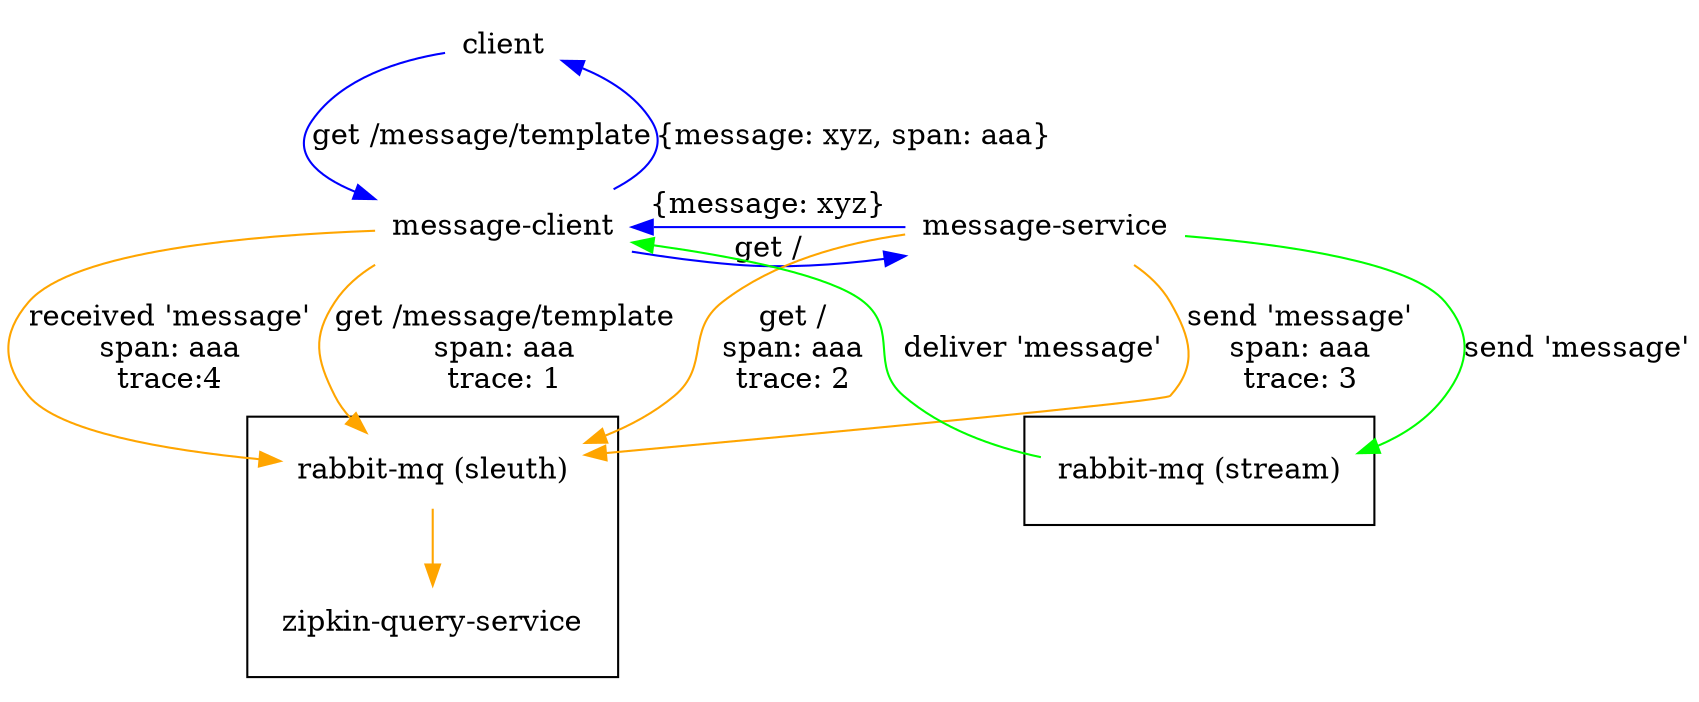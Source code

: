 digraph G {
  node [shape=plaintext];

  edge [color=blue];
  "client" -> "message-client" [label="get /message/template"];
  "message-client" -> "client" [label="{message: xyz, span: aaa}"];
  "message-client" -> "message-service" [label="get /"];
  "message-service" -> "message-client" [label="{message: xyz}"];

  {rank=same; "message-client" "message-service"}

  subgraph clusterStream {
    edge [color=green];
    "rabbit-mq (stream)";
    "message-service" -> "rabbit-mq (stream)" [label="send 'message'"];
    "rabbit-mq (stream)" -> "message-client" [label="deliver 'message'"];
  }

  subgraph clusterSleuth {
    edge [color=orange]
    "message-client" -> "rabbit-mq (sleuth)" [label="get /message/template\nspan: aaa\ntrace: 1"]
    "message-service" -> "rabbit-mq (sleuth)" [label="get /\nspan: aaa\ntrace: 2"]
    "message-service" -> "rabbit-mq (sleuth)" [label="send 'message'\nspan: aaa\ntrace: 3"]
    "message-client" -> "rabbit-mq (sleuth)" [label="received 'message'\nspan: aaa\ntrace:4"]

    "rabbit-mq (sleuth)" -> "zipkin-query-service"
  }
}
